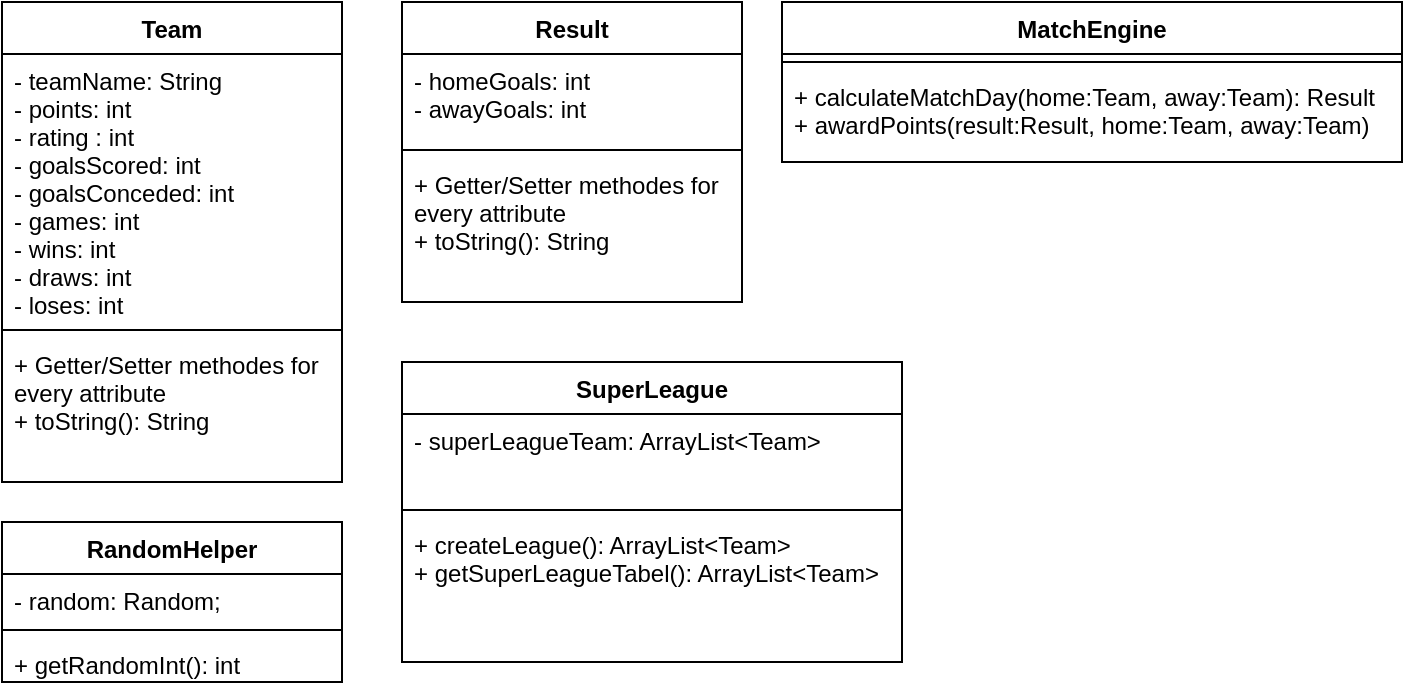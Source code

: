<mxfile version="15.5.9" type="device"><diagram id="SroSN12jNgdd3x72-qdg" name="Page-1"><mxGraphModel dx="1038" dy="547" grid="1" gridSize="10" guides="1" tooltips="1" connect="1" arrows="1" fold="1" page="1" pageScale="1" pageWidth="827" pageHeight="1169" math="0" shadow="0"><root><mxCell id="0"/><mxCell id="1" parent="0"/><mxCell id="46tk3QyNn60s-6JiU1zX-1" value="Team" style="swimlane;fontStyle=1;align=center;verticalAlign=top;childLayout=stackLayout;horizontal=1;startSize=26;horizontalStack=0;resizeParent=1;resizeParentMax=0;resizeLast=0;collapsible=1;marginBottom=0;" vertex="1" parent="1"><mxGeometry x="110" y="80" width="170" height="240" as="geometry"/></mxCell><mxCell id="46tk3QyNn60s-6JiU1zX-2" value="- teamName: String&#10;- points: int&#10;- rating : int&#10;- goalsScored: int&#10;- goalsConceded: int&#10;- games: int&#10;- wins: int&#10;- draws: int&#10;- loses: int" style="text;strokeColor=none;fillColor=none;align=left;verticalAlign=top;spacingLeft=4;spacingRight=4;overflow=hidden;rotatable=0;points=[[0,0.5],[1,0.5]];portConstraint=eastwest;" vertex="1" parent="46tk3QyNn60s-6JiU1zX-1"><mxGeometry y="26" width="170" height="134" as="geometry"/></mxCell><mxCell id="46tk3QyNn60s-6JiU1zX-3" value="" style="line;strokeWidth=1;fillColor=none;align=left;verticalAlign=middle;spacingTop=-1;spacingLeft=3;spacingRight=3;rotatable=0;labelPosition=right;points=[];portConstraint=eastwest;" vertex="1" parent="46tk3QyNn60s-6JiU1zX-1"><mxGeometry y="160" width="170" height="8" as="geometry"/></mxCell><mxCell id="46tk3QyNn60s-6JiU1zX-4" value="+ Getter/Setter methodes for&#10;every attribute&#10;+ toString(): String" style="text;strokeColor=none;fillColor=none;align=left;verticalAlign=top;spacingLeft=4;spacingRight=4;overflow=hidden;rotatable=0;points=[[0,0.5],[1,0.5]];portConstraint=eastwest;" vertex="1" parent="46tk3QyNn60s-6JiU1zX-1"><mxGeometry y="168" width="170" height="72" as="geometry"/></mxCell><mxCell id="46tk3QyNn60s-6JiU1zX-9" value="MatchEngine" style="swimlane;fontStyle=1;align=center;verticalAlign=top;childLayout=stackLayout;horizontal=1;startSize=26;horizontalStack=0;resizeParent=1;resizeParentMax=0;resizeLast=0;collapsible=1;marginBottom=0;" vertex="1" parent="1"><mxGeometry x="500" y="80" width="310" height="80" as="geometry"/></mxCell><mxCell id="46tk3QyNn60s-6JiU1zX-11" value="" style="line;strokeWidth=1;fillColor=none;align=left;verticalAlign=middle;spacingTop=-1;spacingLeft=3;spacingRight=3;rotatable=0;labelPosition=right;points=[];portConstraint=eastwest;" vertex="1" parent="46tk3QyNn60s-6JiU1zX-9"><mxGeometry y="26" width="310" height="8" as="geometry"/></mxCell><mxCell id="46tk3QyNn60s-6JiU1zX-12" value="+ calculateMatchDay(home:Team, away:Team): Result&#10;+ awardPoints(result:Result, home:Team, away:Team)" style="text;strokeColor=none;fillColor=none;align=left;verticalAlign=top;spacingLeft=4;spacingRight=4;overflow=hidden;rotatable=0;points=[[0,0.5],[1,0.5]];portConstraint=eastwest;" vertex="1" parent="46tk3QyNn60s-6JiU1zX-9"><mxGeometry y="34" width="310" height="46" as="geometry"/></mxCell><mxCell id="46tk3QyNn60s-6JiU1zX-13" value="Result" style="swimlane;fontStyle=1;align=center;verticalAlign=top;childLayout=stackLayout;horizontal=1;startSize=26;horizontalStack=0;resizeParent=1;resizeParentMax=0;resizeLast=0;collapsible=1;marginBottom=0;" vertex="1" parent="1"><mxGeometry x="310" y="80" width="170" height="150" as="geometry"/></mxCell><mxCell id="46tk3QyNn60s-6JiU1zX-14" value="- homeGoals: int&#10;- awayGoals: int" style="text;strokeColor=none;fillColor=none;align=left;verticalAlign=top;spacingLeft=4;spacingRight=4;overflow=hidden;rotatable=0;points=[[0,0.5],[1,0.5]];portConstraint=eastwest;" vertex="1" parent="46tk3QyNn60s-6JiU1zX-13"><mxGeometry y="26" width="170" height="44" as="geometry"/></mxCell><mxCell id="46tk3QyNn60s-6JiU1zX-15" value="" style="line;strokeWidth=1;fillColor=none;align=left;verticalAlign=middle;spacingTop=-1;spacingLeft=3;spacingRight=3;rotatable=0;labelPosition=right;points=[];portConstraint=eastwest;" vertex="1" parent="46tk3QyNn60s-6JiU1zX-13"><mxGeometry y="70" width="170" height="8" as="geometry"/></mxCell><mxCell id="46tk3QyNn60s-6JiU1zX-16" value="+ Getter/Setter methodes for&#10;every attribute&#10;+ toString(): String" style="text;strokeColor=none;fillColor=none;align=left;verticalAlign=top;spacingLeft=4;spacingRight=4;overflow=hidden;rotatable=0;points=[[0,0.5],[1,0.5]];portConstraint=eastwest;" vertex="1" parent="46tk3QyNn60s-6JiU1zX-13"><mxGeometry y="78" width="170" height="72" as="geometry"/></mxCell><mxCell id="46tk3QyNn60s-6JiU1zX-17" value="RandomHelper" style="swimlane;fontStyle=1;align=center;verticalAlign=top;childLayout=stackLayout;horizontal=1;startSize=26;horizontalStack=0;resizeParent=1;resizeParentMax=0;resizeLast=0;collapsible=1;marginBottom=0;" vertex="1" parent="1"><mxGeometry x="110" y="340" width="170" height="80" as="geometry"/></mxCell><mxCell id="46tk3QyNn60s-6JiU1zX-18" value="- random: Random;" style="text;strokeColor=none;fillColor=none;align=left;verticalAlign=top;spacingLeft=4;spacingRight=4;overflow=hidden;rotatable=0;points=[[0,0.5],[1,0.5]];portConstraint=eastwest;" vertex="1" parent="46tk3QyNn60s-6JiU1zX-17"><mxGeometry y="26" width="170" height="24" as="geometry"/></mxCell><mxCell id="46tk3QyNn60s-6JiU1zX-19" value="" style="line;strokeWidth=1;fillColor=none;align=left;verticalAlign=middle;spacingTop=-1;spacingLeft=3;spacingRight=3;rotatable=0;labelPosition=right;points=[];portConstraint=eastwest;" vertex="1" parent="46tk3QyNn60s-6JiU1zX-17"><mxGeometry y="50" width="170" height="8" as="geometry"/></mxCell><mxCell id="46tk3QyNn60s-6JiU1zX-20" value="+ getRandomInt(): int" style="text;strokeColor=none;fillColor=none;align=left;verticalAlign=top;spacingLeft=4;spacingRight=4;overflow=hidden;rotatable=0;points=[[0,0.5],[1,0.5]];portConstraint=eastwest;" vertex="1" parent="46tk3QyNn60s-6JiU1zX-17"><mxGeometry y="58" width="170" height="22" as="geometry"/></mxCell><mxCell id="46tk3QyNn60s-6JiU1zX-21" value="SuperLeague" style="swimlane;fontStyle=1;align=center;verticalAlign=top;childLayout=stackLayout;horizontal=1;startSize=26;horizontalStack=0;resizeParent=1;resizeParentMax=0;resizeLast=0;collapsible=1;marginBottom=0;" vertex="1" parent="1"><mxGeometry x="310" y="260" width="250" height="150" as="geometry"/></mxCell><mxCell id="46tk3QyNn60s-6JiU1zX-22" value="- superLeagueTeam: ArrayList&lt;Team&gt;" style="text;strokeColor=none;fillColor=none;align=left;verticalAlign=top;spacingLeft=4;spacingRight=4;overflow=hidden;rotatable=0;points=[[0,0.5],[1,0.5]];portConstraint=eastwest;" vertex="1" parent="46tk3QyNn60s-6JiU1zX-21"><mxGeometry y="26" width="250" height="44" as="geometry"/></mxCell><mxCell id="46tk3QyNn60s-6JiU1zX-23" value="" style="line;strokeWidth=1;fillColor=none;align=left;verticalAlign=middle;spacingTop=-1;spacingLeft=3;spacingRight=3;rotatable=0;labelPosition=right;points=[];portConstraint=eastwest;" vertex="1" parent="46tk3QyNn60s-6JiU1zX-21"><mxGeometry y="70" width="250" height="8" as="geometry"/></mxCell><mxCell id="46tk3QyNn60s-6JiU1zX-24" value="+ createLeague(): ArrayList&lt;Team&gt;&#10;+ getSuperLeagueTabel(): ArrayList&lt;Team&gt;" style="text;strokeColor=none;fillColor=none;align=left;verticalAlign=top;spacingLeft=4;spacingRight=4;overflow=hidden;rotatable=0;points=[[0,0.5],[1,0.5]];portConstraint=eastwest;" vertex="1" parent="46tk3QyNn60s-6JiU1zX-21"><mxGeometry y="78" width="250" height="72" as="geometry"/></mxCell></root></mxGraphModel></diagram></mxfile>
